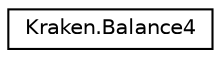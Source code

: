 digraph "Graphical Class Hierarchy"
{
 // LATEX_PDF_SIZE
  edge [fontname="Helvetica",fontsize="10",labelfontname="Helvetica",labelfontsize="10"];
  node [fontname="Helvetica",fontsize="10",shape=record];
  rankdir="LR";
  Node0 [label="Kraken.Balance4",height=0.2,width=0.4,color="black", fillcolor="white", style="filled",URL="$class_kraken_1_1_balance4.html",tooltip=" "];
}
